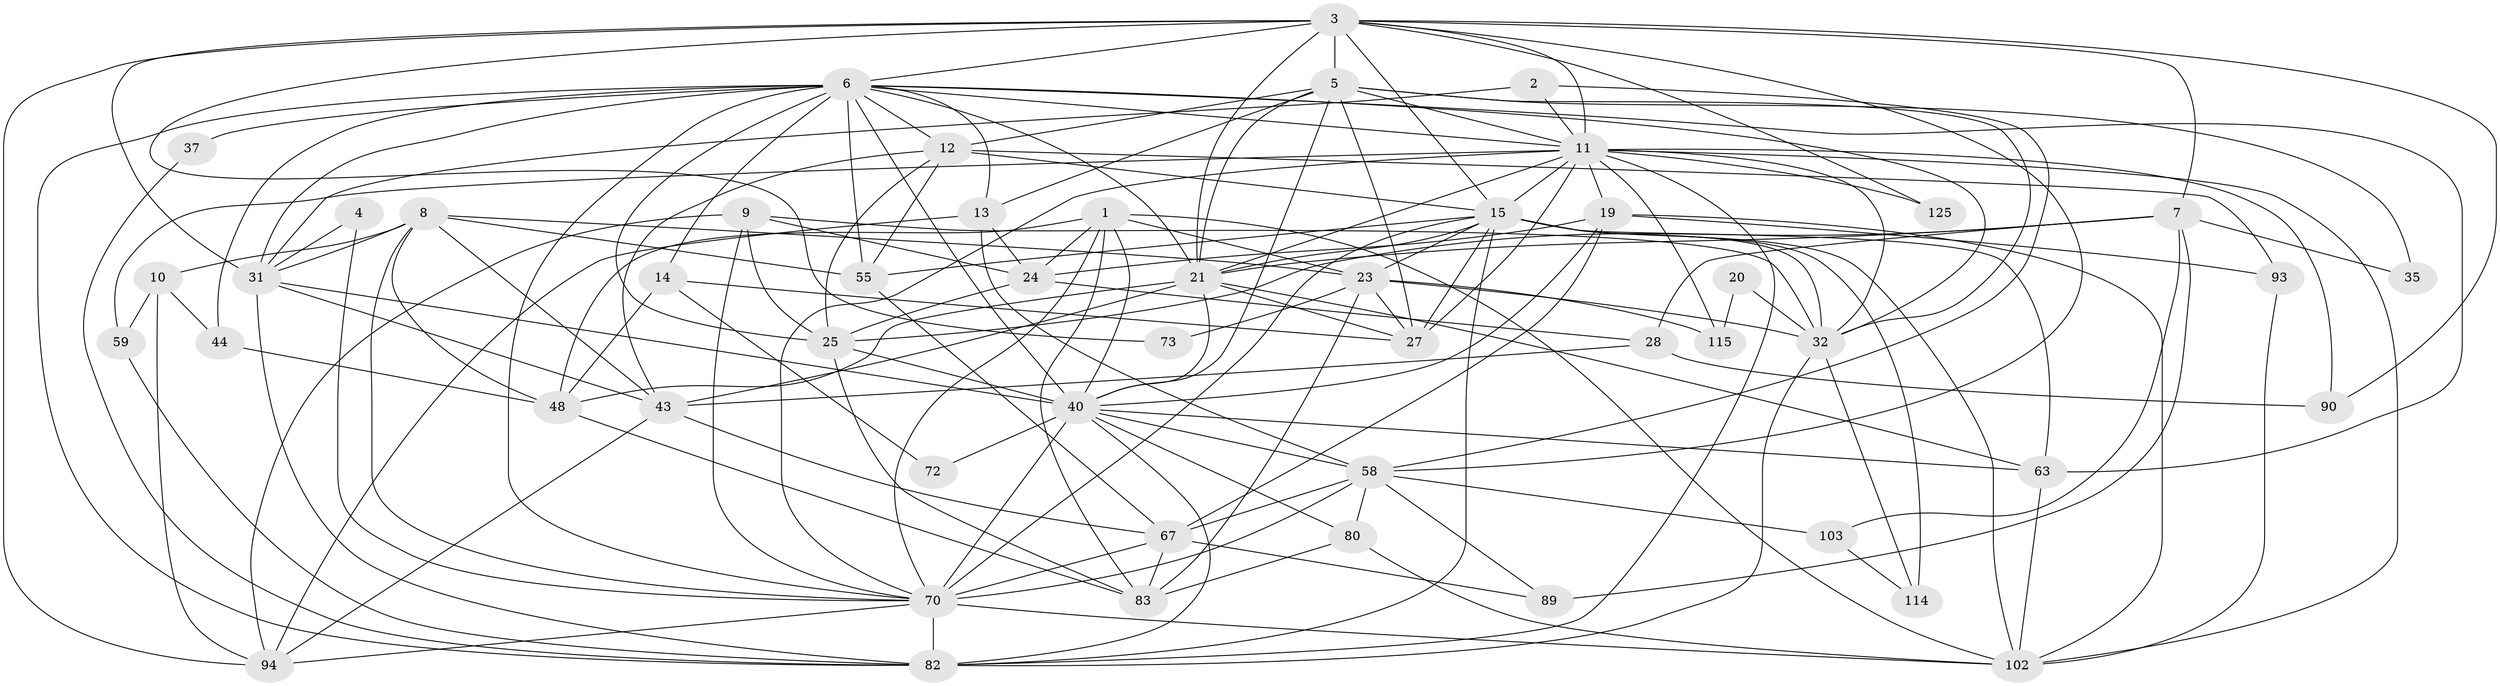 // original degree distribution, {5: 0.1640625, 3: 0.265625, 2: 0.1796875, 6: 0.1171875, 4: 0.2109375, 8: 0.0234375, 7: 0.03125, 9: 0.0078125}
// Generated by graph-tools (version 1.1) at 2025/19/03/04/25 18:19:00]
// undirected, 51 vertices, 158 edges
graph export_dot {
graph [start="1"]
  node [color=gray90,style=filled];
  1 [super="+18"];
  2;
  3 [super="+50+22"];
  4;
  5 [super="+81+64+33+107"];
  6 [super="+30+88+111"];
  7 [super="+56+61"];
  8 [super="+17"];
  9 [super="+60+84"];
  10 [super="+34+104"];
  11 [super="+36"];
  12 [super="+38"];
  13 [super="+16"];
  14;
  15 [super="+53+71"];
  19 [super="+76"];
  20;
  21 [super="+66+108+42"];
  23 [super="+41"];
  24 [super="+101"];
  25 [super="+39+99"];
  27 [super="+29"];
  28;
  31 [super="+109+62"];
  32 [super="+68+119+78"];
  35;
  37;
  40 [super="+52+45+116"];
  43 [super="+98"];
  44;
  48 [super="+65"];
  55;
  58 [super="+92"];
  59;
  63 [super="+75+123"];
  67 [super="+86+97"];
  70 [super="+124+122+117+85"];
  72;
  73;
  80 [super="+128"];
  82 [super="+95+96"];
  83 [super="+110"];
  89;
  90 [super="+105"];
  93;
  94 [super="+112"];
  102 [super="+106+118"];
  103;
  114;
  115;
  125;
  1 -- 48;
  1 -- 40;
  1 -- 83;
  1 -- 24;
  1 -- 23;
  1 -- 102;
  1 -- 70;
  2 -- 58;
  2 -- 31;
  2 -- 11;
  3 -- 7;
  3 -- 94;
  3 -- 73;
  3 -- 125;
  3 -- 15;
  3 -- 31;
  3 -- 90;
  3 -- 11;
  3 -- 5 [weight=2];
  3 -- 21;
  3 -- 6;
  3 -- 58;
  4 -- 70;
  4 -- 31;
  5 -- 27 [weight=3];
  5 -- 21;
  5 -- 40;
  5 -- 35;
  5 -- 12 [weight=3];
  5 -- 32;
  5 -- 11;
  5 -- 13 [weight=2];
  6 -- 14;
  6 -- 63;
  6 -- 55;
  6 -- 25;
  6 -- 70;
  6 -- 12;
  6 -- 32;
  6 -- 21;
  6 -- 11;
  6 -- 82;
  6 -- 37;
  6 -- 40;
  6 -- 44;
  6 -- 31;
  6 -- 13;
  7 -- 35;
  7 -- 103;
  7 -- 25;
  7 -- 89;
  7 -- 28 [weight=2];
  7 -- 21 [weight=3];
  8 -- 70;
  8 -- 43;
  8 -- 48 [weight=2];
  8 -- 55;
  8 -- 23;
  8 -- 31;
  8 -- 10;
  9 -- 24 [weight=2];
  9 -- 25 [weight=2];
  9 -- 70;
  9 -- 32;
  9 -- 94;
  10 -- 59 [weight=2];
  10 -- 44;
  10 -- 94;
  11 -- 32;
  11 -- 70;
  11 -- 102;
  11 -- 59;
  11 -- 15;
  11 -- 82;
  11 -- 19;
  11 -- 115;
  11 -- 21;
  11 -- 90 [weight=2];
  11 -- 27;
  11 -- 125;
  12 -- 43;
  12 -- 15;
  12 -- 55;
  12 -- 25;
  12 -- 93;
  13 -- 58;
  13 -- 24;
  13 -- 94 [weight=2];
  14 -- 72;
  14 -- 27;
  14 -- 48;
  15 -- 32 [weight=2];
  15 -- 114;
  15 -- 55;
  15 -- 27;
  15 -- 82;
  15 -- 23;
  15 -- 102;
  15 -- 70;
  15 -- 63;
  15 -- 21;
  19 -- 102;
  19 -- 93;
  19 -- 24;
  19 -- 40;
  19 -- 67;
  20 -- 115;
  20 -- 32;
  21 -- 63;
  21 -- 48;
  21 -- 27;
  21 -- 40;
  21 -- 43;
  23 -- 115;
  23 -- 83;
  23 -- 73;
  23 -- 27;
  23 -- 32;
  24 -- 28;
  24 -- 25;
  25 -- 40 [weight=2];
  25 -- 83;
  28 -- 43;
  28 -- 90;
  31 -- 40;
  31 -- 82;
  31 -- 43;
  32 -- 82;
  32 -- 114;
  37 -- 82;
  40 -- 70 [weight=3];
  40 -- 58;
  40 -- 72;
  40 -- 82;
  40 -- 80;
  40 -- 63;
  43 -- 67;
  43 -- 94;
  44 -- 48;
  48 -- 83;
  55 -- 67;
  58 -- 80;
  58 -- 67;
  58 -- 70;
  58 -- 103;
  58 -- 89;
  59 -- 82;
  63 -- 102;
  67 -- 83;
  67 -- 70;
  67 -- 89;
  70 -- 82;
  70 -- 102;
  70 -- 94;
  80 -- 83;
  80 -- 102;
  93 -- 102;
  103 -- 114;
}
